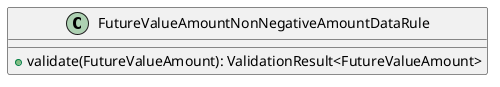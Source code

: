 @startuml

    class FutureValueAmountNonNegativeAmountDataRule [[FutureValueAmountNonNegativeAmountDataRule.html]] {
        +validate(FutureValueAmount): ValidationResult<FutureValueAmount>
    }

@enduml

